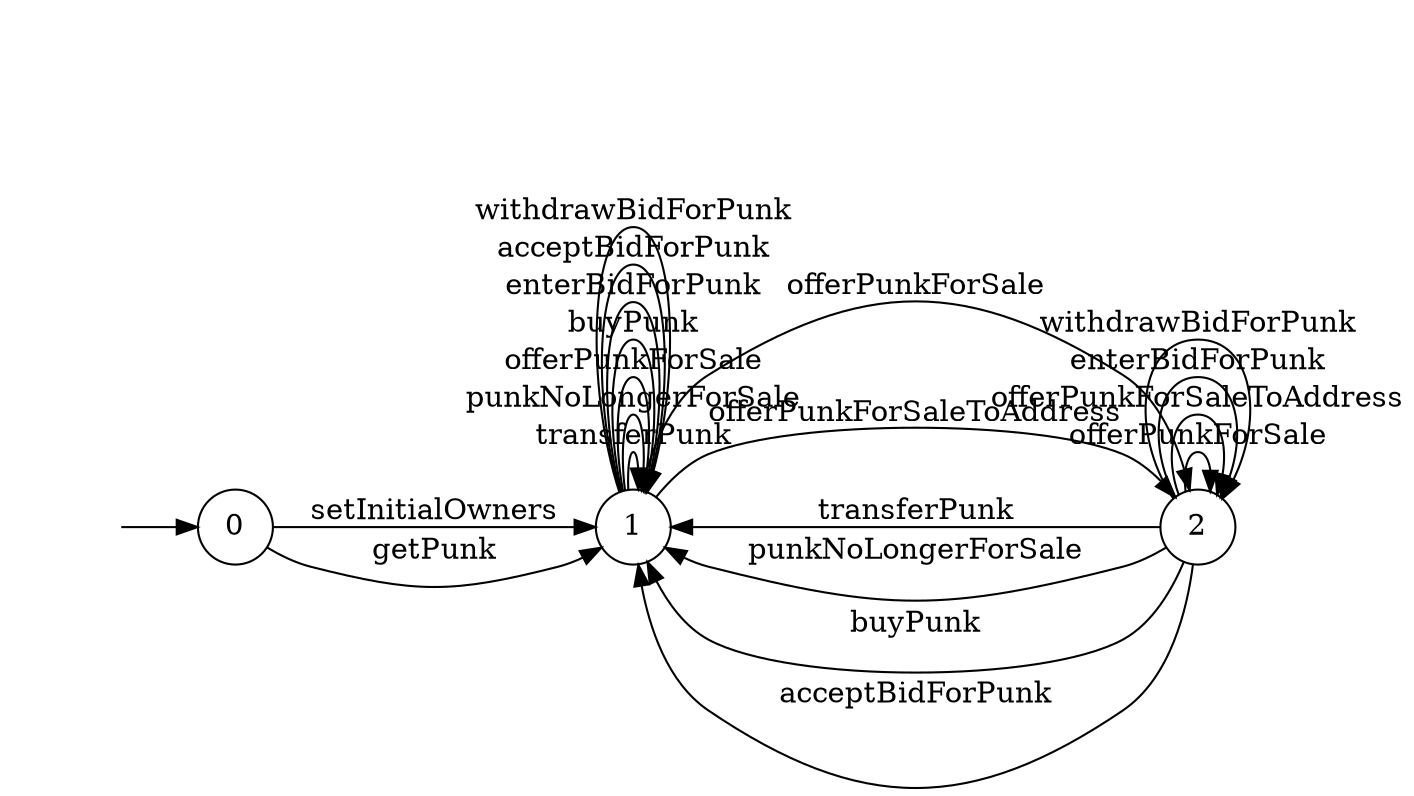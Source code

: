 digraph "./InvConPlus/Dapp-Automata-data/result/model/0xb47e3cd837ddf8e4c57f05d70ab865de6e193bbb/CryptoPunksMarket/FSM-1" {
	graph [rankdir=LR]
	"" [label="" shape=plaintext]
	1 [label=1 shape=circle]
	0 [label=0 shape=circle]
	2 [label=2 shape=circle]
	"" -> 0 [label=""]
	0 -> 1 [label=setInitialOwners]
	0 -> 1 [label=getPunk]
	1 -> 1 [label=transferPunk]
	1 -> 1 [label=punkNoLongerForSale]
	1 -> 1 [label=offerPunkForSale]
	1 -> 2 [label=offerPunkForSale]
	1 -> 2 [label=offerPunkForSaleToAddress]
	1 -> 1 [label=buyPunk]
	1 -> 1 [label=enterBidForPunk]
	1 -> 1 [label=acceptBidForPunk]
	1 -> 1 [label=withdrawBidForPunk]
	2 -> 1 [label=transferPunk]
	2 -> 1 [label=punkNoLongerForSale]
	2 -> 2 [label=offerPunkForSale]
	2 -> 2 [label=offerPunkForSaleToAddress]
	2 -> 1 [label=buyPunk]
	2 -> 2 [label=enterBidForPunk]
	2 -> 1 [label=acceptBidForPunk]
	2 -> 2 [label=withdrawBidForPunk]
}
